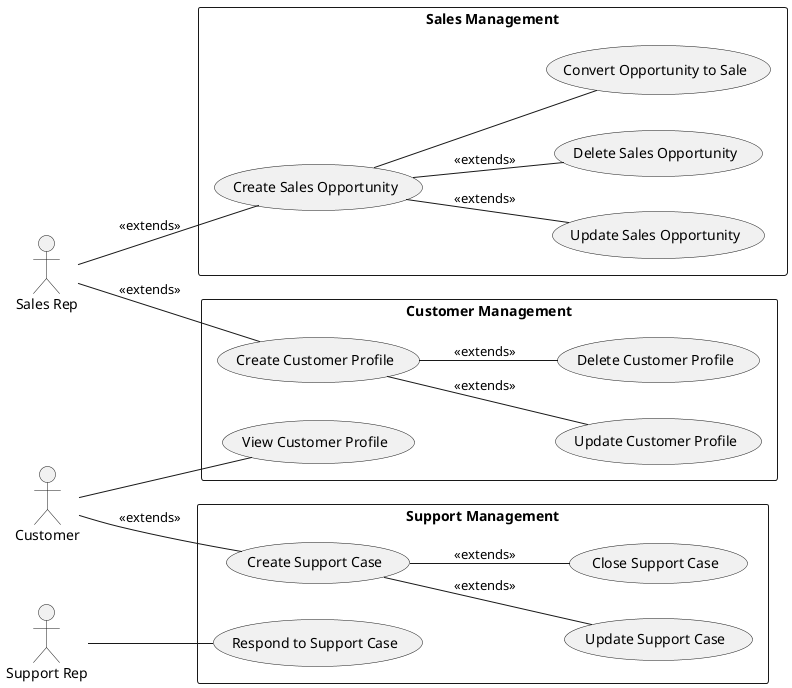 @startuml
left to right direction
actor "Sales Rep" as sales
actor "Customer" as customer
rectangle "Customer Management" {
  sales -- (Create Customer Profile) : <<extends>>
  (Create Customer Profile) -- (Update Customer Profile) : <<extends>>
  (Create Customer Profile) -- (Delete Customer Profile) : <<extends>>
  customer -- (View Customer Profile)
}

actor "Sales Rep" as sales
rectangle "Sales Management" {
  sales -- (Create Sales Opportunity) : <<extends>>
  (Create Sales Opportunity) -- (Update Sales Opportunity) : <<extends>>
  (Create Sales Opportunity) -- (Delete Sales Opportunity) : <<extends>>
  (Create Sales Opportunity) -- (Convert Opportunity to Sale)
}

actor "Support Rep" as support
actor "Customer" as customer
rectangle "Support Management" {
  customer -- (Create Support Case) : <<extends>>
  (Create Support Case) -- (Update Support Case) : <<extends>>
  (Create Support Case) -- (Close Support Case) : <<extends>>
  support -- (Respond to Support Case)
}
@enduml
